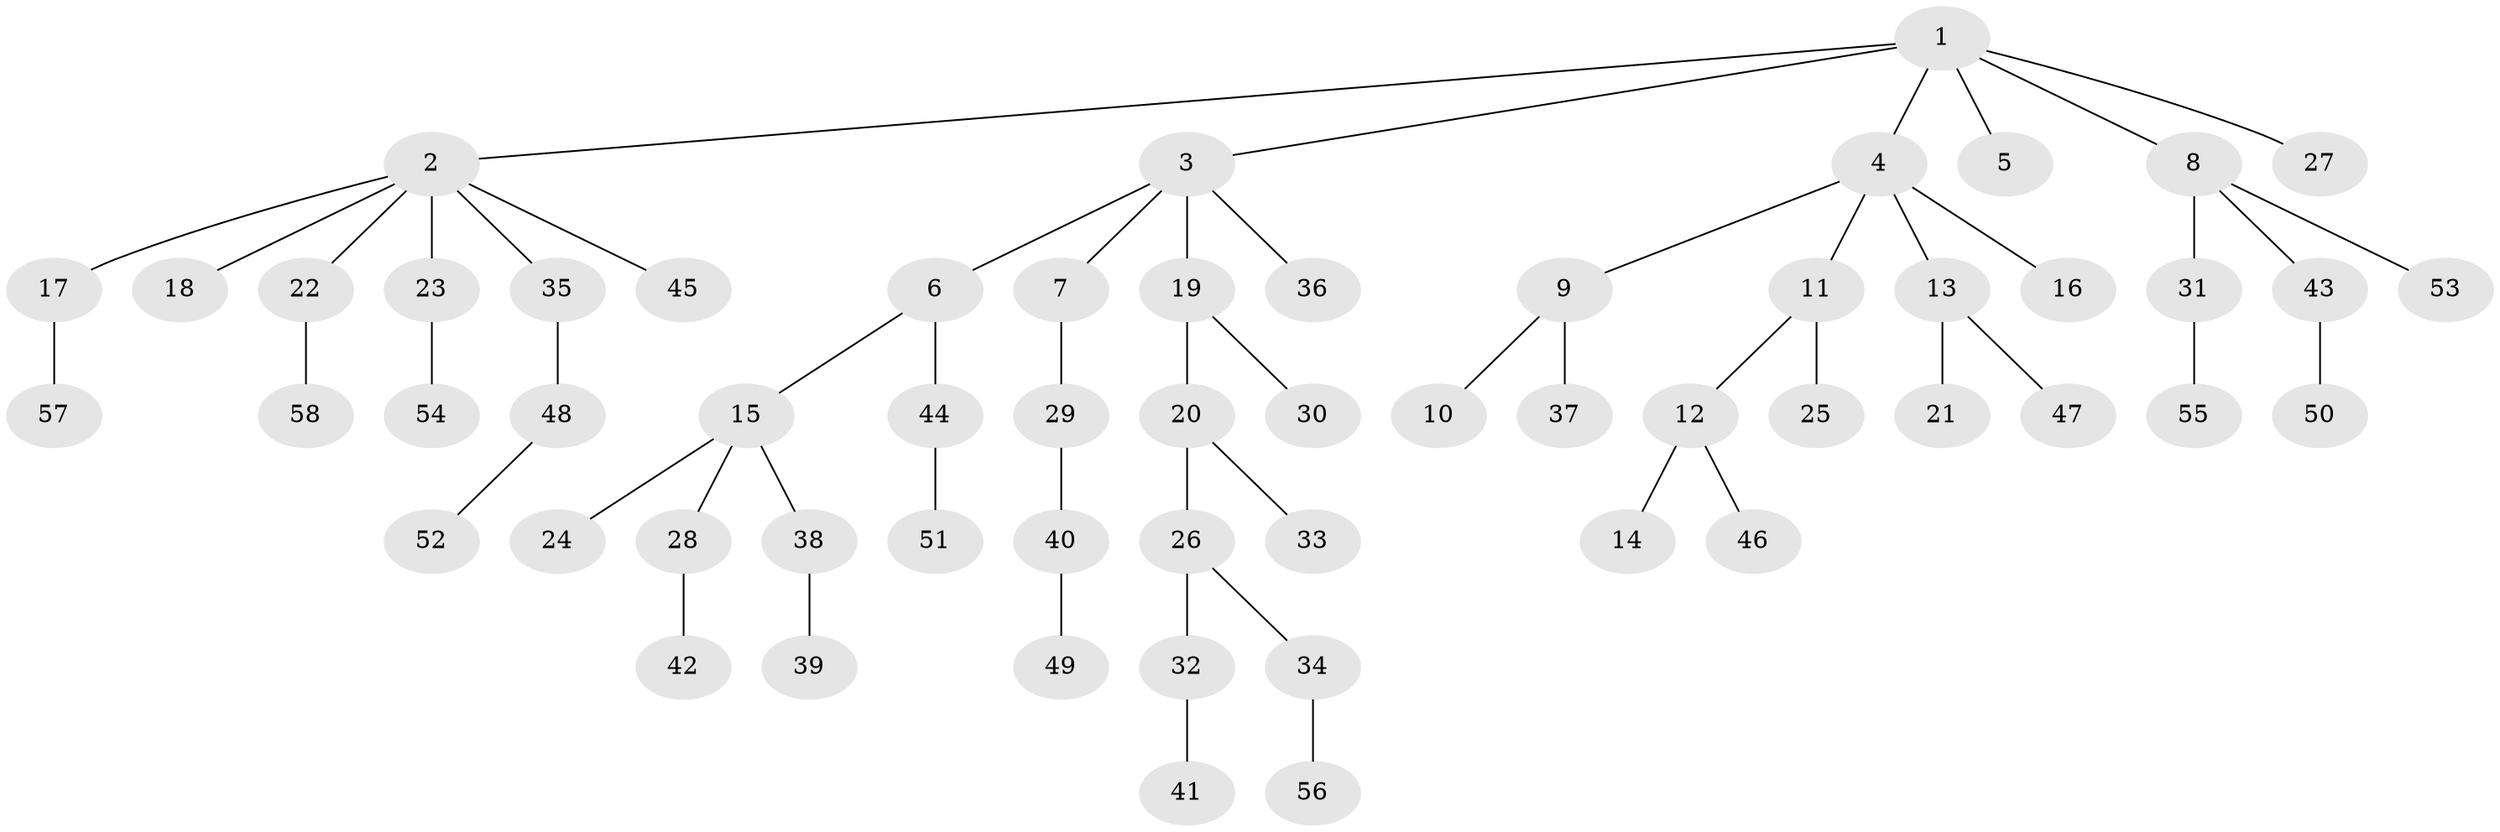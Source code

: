 // Generated by graph-tools (version 1.1) at 2025/50/03/09/25 03:50:20]
// undirected, 58 vertices, 57 edges
graph export_dot {
graph [start="1"]
  node [color=gray90,style=filled];
  1;
  2;
  3;
  4;
  5;
  6;
  7;
  8;
  9;
  10;
  11;
  12;
  13;
  14;
  15;
  16;
  17;
  18;
  19;
  20;
  21;
  22;
  23;
  24;
  25;
  26;
  27;
  28;
  29;
  30;
  31;
  32;
  33;
  34;
  35;
  36;
  37;
  38;
  39;
  40;
  41;
  42;
  43;
  44;
  45;
  46;
  47;
  48;
  49;
  50;
  51;
  52;
  53;
  54;
  55;
  56;
  57;
  58;
  1 -- 2;
  1 -- 3;
  1 -- 4;
  1 -- 5;
  1 -- 8;
  1 -- 27;
  2 -- 17;
  2 -- 18;
  2 -- 22;
  2 -- 23;
  2 -- 35;
  2 -- 45;
  3 -- 6;
  3 -- 7;
  3 -- 19;
  3 -- 36;
  4 -- 9;
  4 -- 11;
  4 -- 13;
  4 -- 16;
  6 -- 15;
  6 -- 44;
  7 -- 29;
  8 -- 31;
  8 -- 43;
  8 -- 53;
  9 -- 10;
  9 -- 37;
  11 -- 12;
  11 -- 25;
  12 -- 14;
  12 -- 46;
  13 -- 21;
  13 -- 47;
  15 -- 24;
  15 -- 28;
  15 -- 38;
  17 -- 57;
  19 -- 20;
  19 -- 30;
  20 -- 26;
  20 -- 33;
  22 -- 58;
  23 -- 54;
  26 -- 32;
  26 -- 34;
  28 -- 42;
  29 -- 40;
  31 -- 55;
  32 -- 41;
  34 -- 56;
  35 -- 48;
  38 -- 39;
  40 -- 49;
  43 -- 50;
  44 -- 51;
  48 -- 52;
}
